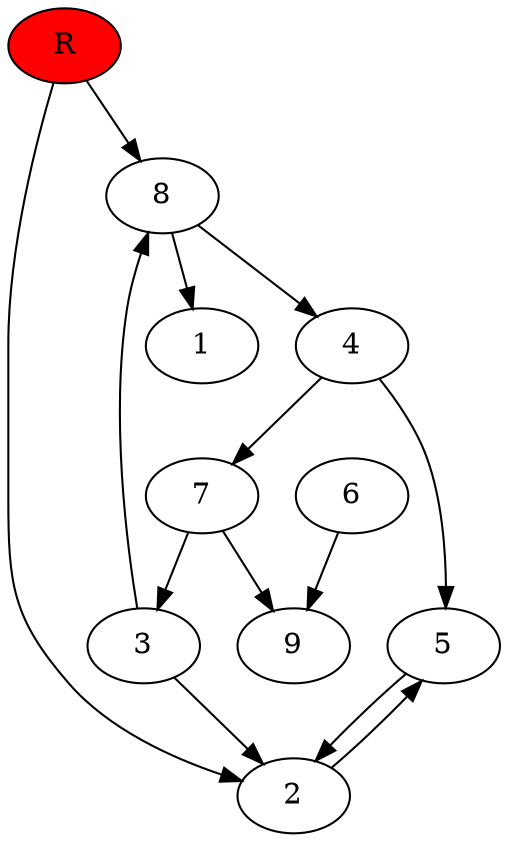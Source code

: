 digraph prb24029 {
	1
	2
	3
	4
	5
	6
	7
	8
	R [fillcolor="#ff0000" style=filled]
	2 -> 5
	3 -> 2
	3 -> 8
	4 -> 5
	4 -> 7
	5 -> 2
	6 -> 9
	7 -> 3
	7 -> 9
	8 -> 1
	8 -> 4
	R -> 2
	R -> 8
}
